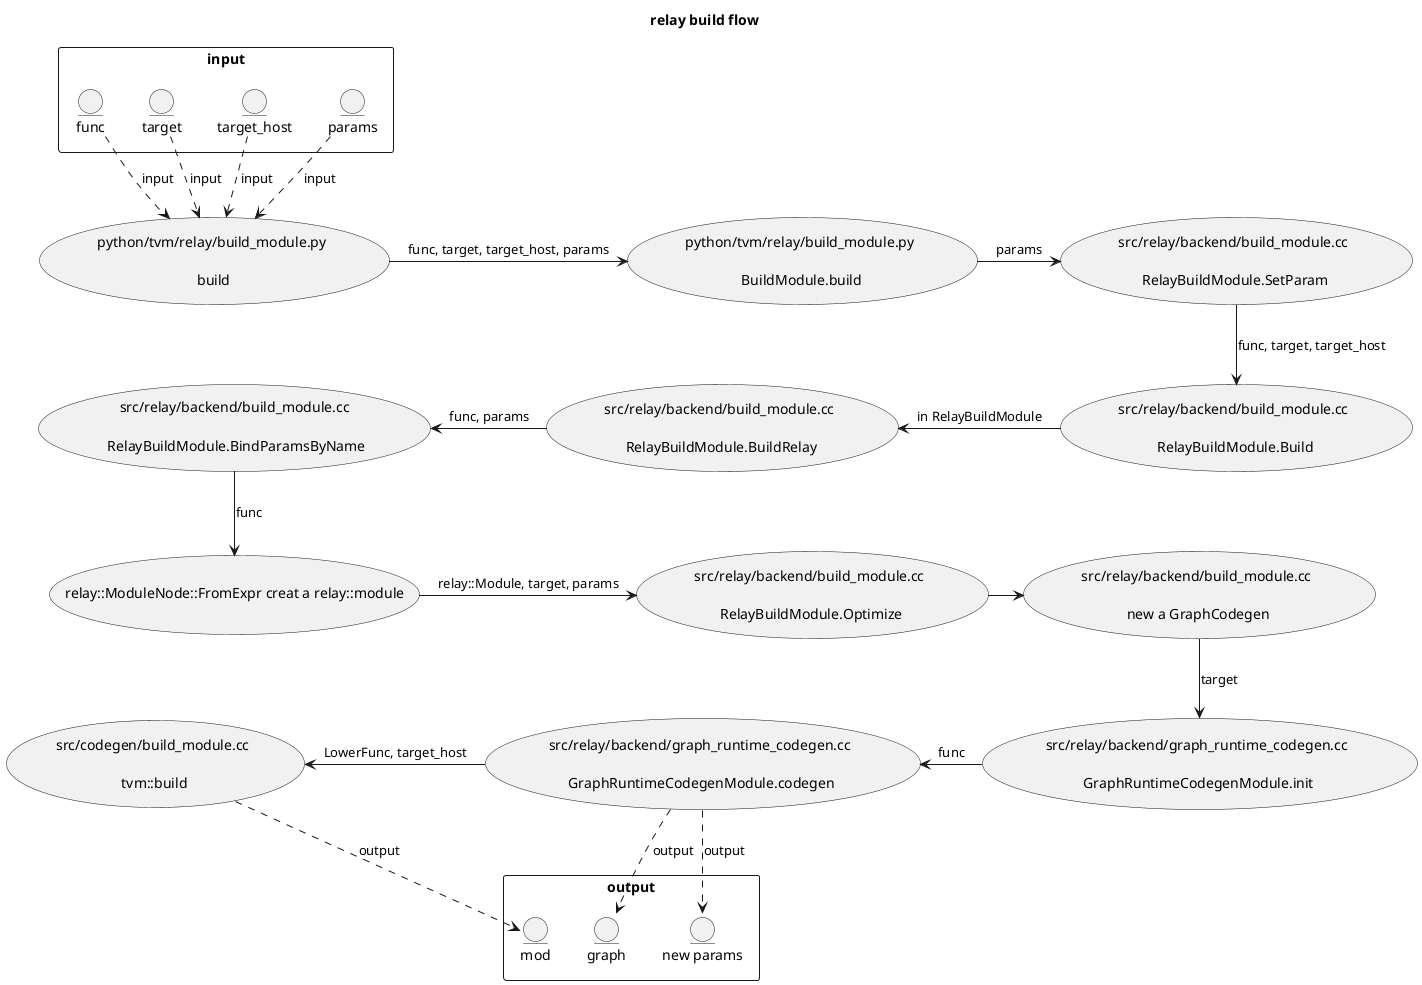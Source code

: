@startuml relay-build-flow
title relay build flow

(python/tvm/relay/build_module.py\n\n build) as ptrbb
rectangle input {
    entity func
    entity target
    entity target_host
    entity params
}
func .down-> ptrbb: input
target .down-> ptrbb: input
target_host .down-> ptrbb: input
params .down-> ptrbb: input

(python/tvm/relay/build_module.py\n\n BuildModule.build) as bmb
(src/relay/backend/build_module.cc\n\n RelayBuildModule.SetParam) as rbmsp
(src/relay/backend/build_module.cc\n\n RelayBuildModule.Build) as rbmb
(src/relay/backend/build_module.cc\n\n RelayBuildModule.BuildRelay) as rbmbr
ptrbb -right-> bmb: func, target, target_host, params
bmb -right-> rbmsp: params
rbmsp -down-> rbmb: func, target, target_host
rbmb -left-> rbmbr: in RelayBuildModule

(src/relay/backend/build_module.cc\n\n RelayBuildModule.BindParamsByName) as rbmbpbn
(src/relay/backend/build_module.cc\n\n RelayBuildModule.Optimize) as rbmo
(relay::ModuleNode::FromExpr creat a relay::module) as rmfe
rbmbr -left-> rbmbpbn: func, params
rbmbpbn -down-> rmfe: func
rmfe -right-> rbmo: "relay::Module, target, params"

(src/relay/backend/build_module.cc\n\n new a GraphCodegen) as nag
rbmo -right-> nag

(src/relay/backend/graph_runtime_codegen.cc\n\n GraphRuntimeCodegenModule.init) as grcmi
(src/relay/backend/graph_runtime_codegen.cc\n\n GraphRuntimeCodegenModule.codegen) as grcmc
nag -down-> grcmi: target
grcmi -left-> grcmc: func

(src/codegen/build_module.cc\n\n tvm::build) as tb
rectangle output {
    entity "graph" as graph
    entity "new params" as np
    entity "mod" as mod
}
grcmc .down-> graph: output
grcmc .down-> np: output
grcmc -left-> tb: LowerFunc, target_host
tb .down-> mod: output

@enduml
